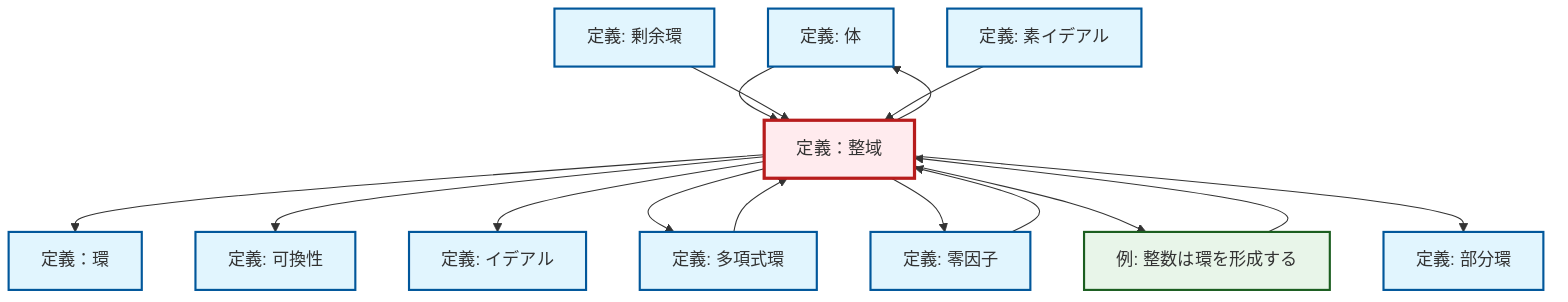 graph TD
    classDef definition fill:#e1f5fe,stroke:#01579b,stroke-width:2px
    classDef theorem fill:#f3e5f5,stroke:#4a148c,stroke-width:2px
    classDef axiom fill:#fff3e0,stroke:#e65100,stroke-width:2px
    classDef example fill:#e8f5e9,stroke:#1b5e20,stroke-width:2px
    classDef current fill:#ffebee,stroke:#b71c1c,stroke-width:3px
    def-field["定義: 体"]:::definition
    def-prime-ideal["定義: 素イデアル"]:::definition
    def-commutativity["定義: 可換性"]:::definition
    def-ideal["定義: イデアル"]:::definition
    def-integral-domain["定義：整域"]:::definition
    def-ring["定義：環"]:::definition
    def-polynomial-ring["定義: 多項式環"]:::definition
    def-zero-divisor["定義: 零因子"]:::definition
    def-subring["定義: 部分環"]:::definition
    def-quotient-ring["定義: 剰余環"]:::definition
    ex-integers-ring["例: 整数は環を形成する"]:::example
    def-integral-domain --> def-ring
    def-zero-divisor --> def-integral-domain
    def-integral-domain --> def-field
    def-field --> def-integral-domain
    def-quotient-ring --> def-integral-domain
    def-integral-domain --> def-commutativity
    def-integral-domain --> def-ideal
    def-polynomial-ring --> def-integral-domain
    def-integral-domain --> def-polynomial-ring
    def-integral-domain --> def-zero-divisor
    def-integral-domain --> ex-integers-ring
    def-integral-domain --> def-subring
    def-prime-ideal --> def-integral-domain
    ex-integers-ring --> def-integral-domain
    class def-integral-domain current